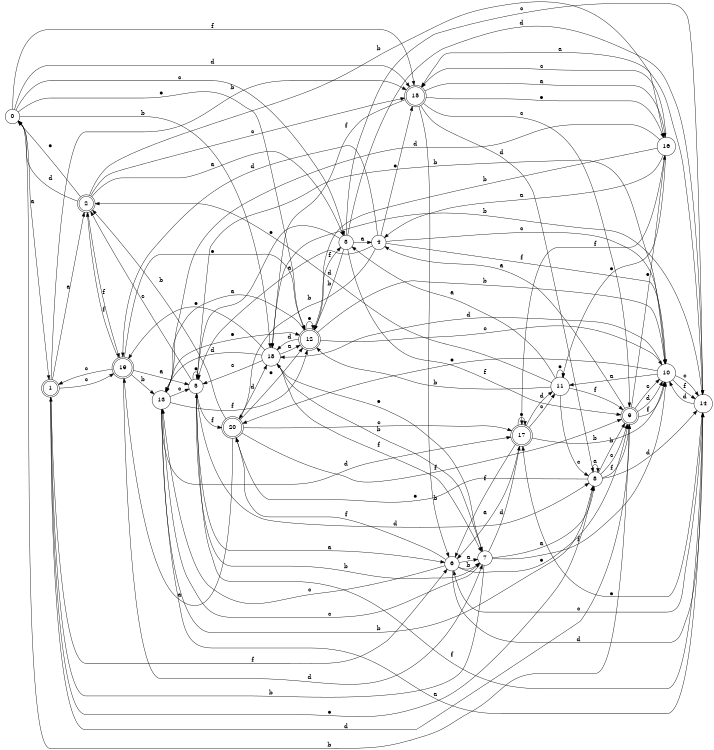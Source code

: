 digraph n17_9 {
__start0 [label="" shape="none"];

rankdir=LR;
size="8,5";

s0 [style="filled", color="black", fillcolor="white" shape="circle", label="0"];
s1 [style="rounded,filled", color="black", fillcolor="white" shape="doublecircle", label="1"];
s2 [style="rounded,filled", color="black", fillcolor="white" shape="doublecircle", label="2"];
s3 [style="filled", color="black", fillcolor="white" shape="circle", label="3"];
s4 [style="filled", color="black", fillcolor="white" shape="circle", label="4"];
s5 [style="filled", color="black", fillcolor="white" shape="circle", label="5"];
s6 [style="filled", color="black", fillcolor="white" shape="circle", label="6"];
s7 [style="filled", color="black", fillcolor="white" shape="circle", label="7"];
s8 [style="filled", color="black", fillcolor="white" shape="circle", label="8"];
s9 [style="rounded,filled", color="black", fillcolor="white" shape="doublecircle", label="9"];
s10 [style="filled", color="black", fillcolor="white" shape="circle", label="10"];
s11 [style="filled", color="black", fillcolor="white" shape="circle", label="11"];
s12 [style="rounded,filled", color="black", fillcolor="white" shape="doublecircle", label="12"];
s13 [style="filled", color="black", fillcolor="white" shape="circle", label="13"];
s14 [style="filled", color="black", fillcolor="white" shape="circle", label="14"];
s15 [style="rounded,filled", color="black", fillcolor="white" shape="doublecircle", label="15"];
s16 [style="filled", color="black", fillcolor="white" shape="circle", label="16"];
s17 [style="rounded,filled", color="black", fillcolor="white" shape="doublecircle", label="17"];
s18 [style="filled", color="black", fillcolor="white" shape="circle", label="18"];
s19 [style="rounded,filled", color="black", fillcolor="white" shape="doublecircle", label="19"];
s20 [style="rounded,filled", color="black", fillcolor="white" shape="doublecircle", label="20"];
s0 -> s1 [label="a"];
s0 -> s18 [label="b"];
s0 -> s3 [label="c"];
s0 -> s15 [label="d"];
s0 -> s12 [label="e"];
s0 -> s15 [label="f"];
s1 -> s2 [label="a"];
s1 -> s15 [label="b"];
s1 -> s19 [label="c"];
s1 -> s9 [label="d"];
s1 -> s8 [label="e"];
s1 -> s6 [label="f"];
s2 -> s3 [label="a"];
s2 -> s16 [label="b"];
s2 -> s15 [label="c"];
s2 -> s0 [label="d"];
s2 -> s0 [label="e"];
s2 -> s19 [label="f"];
s3 -> s4 [label="a"];
s3 -> s12 [label="b"];
s3 -> s14 [label="c"];
s3 -> s14 [label="d"];
s3 -> s5 [label="e"];
s3 -> s9 [label="f"];
s4 -> s5 [label="a"];
s4 -> s20 [label="b"];
s4 -> s10 [label="c"];
s4 -> s19 [label="d"];
s4 -> s15 [label="e"];
s4 -> s10 [label="f"];
s5 -> s6 [label="a"];
s5 -> s7 [label="b"];
s5 -> s2 [label="c"];
s5 -> s8 [label="d"];
s5 -> s5 [label="e"];
s5 -> s20 [label="f"];
s6 -> s7 [label="a"];
s6 -> s7 [label="b"];
s6 -> s13 [label="c"];
s6 -> s14 [label="d"];
s6 -> s9 [label="e"];
s6 -> s20 [label="f"];
s7 -> s8 [label="a"];
s7 -> s1 [label="b"];
s7 -> s13 [label="c"];
s7 -> s17 [label="d"];
s7 -> s18 [label="e"];
s7 -> s10 [label="f"];
s8 -> s8 [label="a"];
s8 -> s9 [label="b"];
s8 -> s9 [label="c"];
s8 -> s14 [label="d"];
s8 -> s20 [label="e"];
s8 -> s9 [label="f"];
s9 -> s4 [label="a"];
s9 -> s0 [label="b"];
s9 -> s10 [label="c"];
s9 -> s10 [label="d"];
s9 -> s16 [label="e"];
s9 -> s10 [label="f"];
s10 -> s11 [label="a"];
s10 -> s5 [label="b"];
s10 -> s14 [label="c"];
s10 -> s18 [label="d"];
s10 -> s20 [label="e"];
s10 -> s14 [label="f"];
s11 -> s3 [label="a"];
s11 -> s12 [label="b"];
s11 -> s8 [label="c"];
s11 -> s2 [label="d"];
s11 -> s11 [label="e"];
s11 -> s9 [label="f"];
s12 -> s13 [label="a"];
s12 -> s10 [label="b"];
s12 -> s10 [label="c"];
s12 -> s18 [label="d"];
s12 -> s12 [label="e"];
s12 -> s3 [label="f"];
s13 -> s14 [label="a"];
s13 -> s8 [label="b"];
s13 -> s5 [label="c"];
s13 -> s17 [label="d"];
s13 -> s12 [label="e"];
s13 -> s12 [label="f"];
s14 -> s15 [label="a"];
s14 -> s18 [label="b"];
s14 -> s6 [label="c"];
s14 -> s10 [label="d"];
s14 -> s17 [label="e"];
s14 -> s5 [label="f"];
s15 -> s16 [label="a"];
s15 -> s6 [label="b"];
s15 -> s9 [label="c"];
s15 -> s8 [label="d"];
s15 -> s16 [label="e"];
s15 -> s18 [label="f"];
s16 -> s4 [label="a"];
s16 -> s12 [label="b"];
s16 -> s15 [label="c"];
s16 -> s13 [label="d"];
s16 -> s11 [label="e"];
s16 -> s17 [label="f"];
s17 -> s6 [label="a"];
s17 -> s10 [label="b"];
s17 -> s11 [label="c"];
s17 -> s11 [label="d"];
s17 -> s17 [label="e"];
s17 -> s6 [label="f"];
s18 -> s12 [label="a"];
s18 -> s7 [label="b"];
s18 -> s5 [label="c"];
s18 -> s13 [label="d"];
s18 -> s19 [label="e"];
s18 -> s7 [label="f"];
s19 -> s5 [label="a"];
s19 -> s13 [label="b"];
s19 -> s1 [label="c"];
s19 -> s7 [label="d"];
s19 -> s12 [label="e"];
s19 -> s2 [label="f"];
s20 -> s19 [label="a"];
s20 -> s2 [label="b"];
s20 -> s17 [label="c"];
s20 -> s18 [label="d"];
s20 -> s12 [label="e"];
s20 -> s9 [label="f"];

}